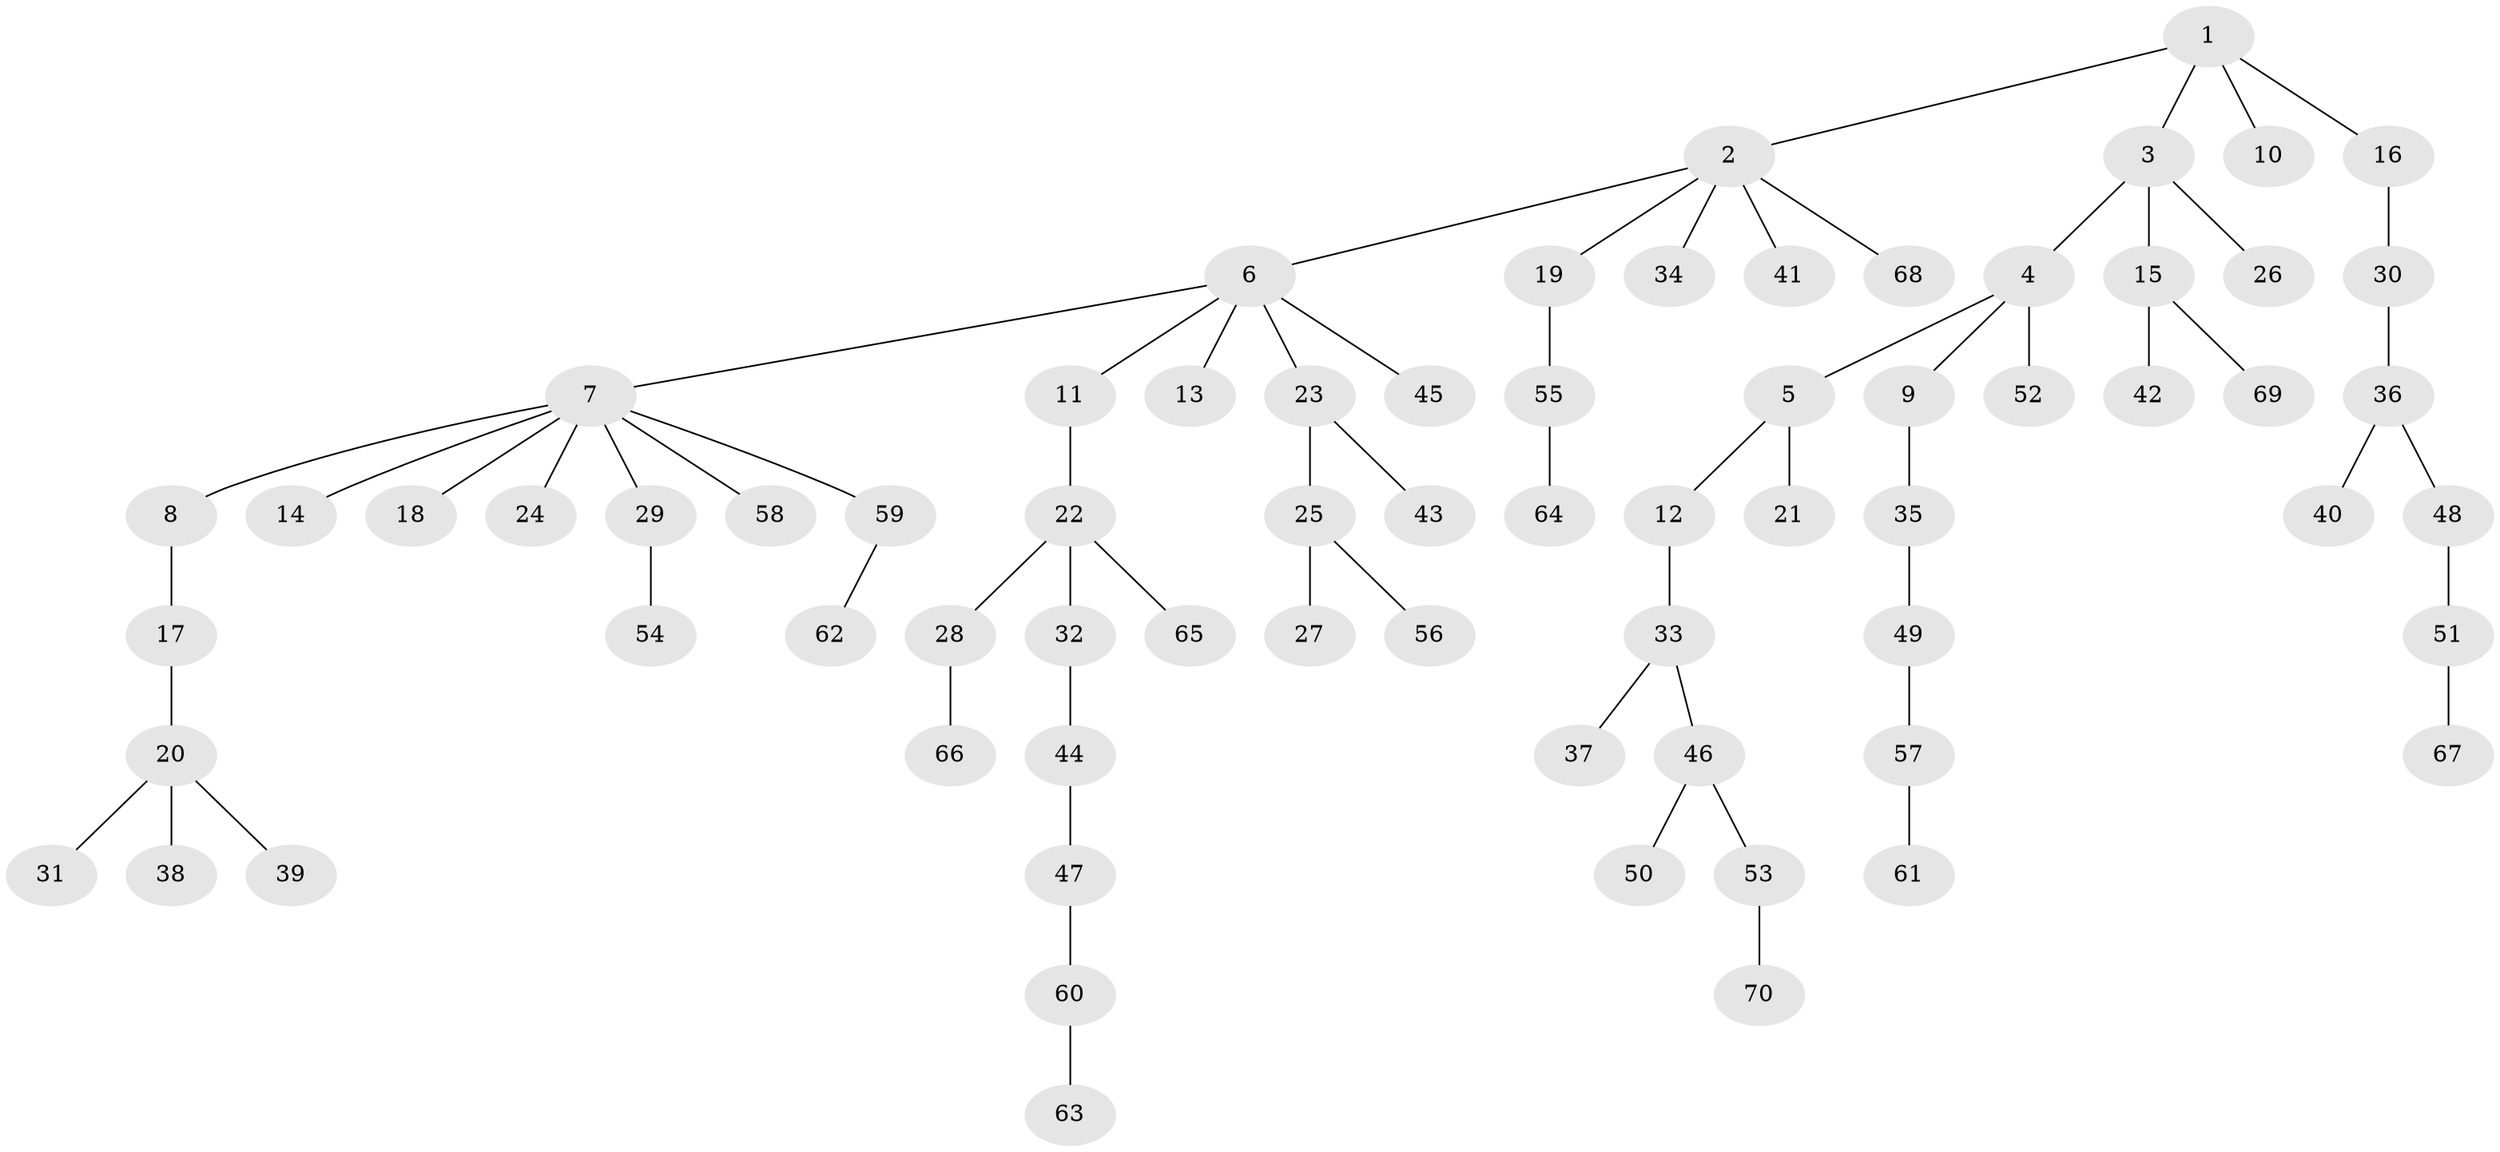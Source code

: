 // original degree distribution, {5: 0.03, 7: 0.02, 4: 0.06, 9: 0.01, 2: 0.28, 1: 0.5, 3: 0.1}
// Generated by graph-tools (version 1.1) at 2025/51/03/04/25 22:51:31]
// undirected, 70 vertices, 69 edges
graph export_dot {
  node [color=gray90,style=filled];
  1;
  2;
  3;
  4;
  5;
  6;
  7;
  8;
  9;
  10;
  11;
  12;
  13;
  14;
  15;
  16;
  17;
  18;
  19;
  20;
  21;
  22;
  23;
  24;
  25;
  26;
  27;
  28;
  29;
  30;
  31;
  32;
  33;
  34;
  35;
  36;
  37;
  38;
  39;
  40;
  41;
  42;
  43;
  44;
  45;
  46;
  47;
  48;
  49;
  50;
  51;
  52;
  53;
  54;
  55;
  56;
  57;
  58;
  59;
  60;
  61;
  62;
  63;
  64;
  65;
  66;
  67;
  68;
  69;
  70;
  1 -- 2 [weight=1.0];
  1 -- 3 [weight=1.0];
  1 -- 10 [weight=1.0];
  1 -- 16 [weight=1.0];
  2 -- 6 [weight=1.0];
  2 -- 19 [weight=1.0];
  2 -- 34 [weight=1.0];
  2 -- 41 [weight=1.0];
  2 -- 68 [weight=1.0];
  3 -- 4 [weight=1.0];
  3 -- 15 [weight=1.0];
  3 -- 26 [weight=1.0];
  4 -- 5 [weight=1.0];
  4 -- 9 [weight=1.0];
  4 -- 52 [weight=1.0];
  5 -- 12 [weight=1.0];
  5 -- 21 [weight=1.0];
  6 -- 7 [weight=1.0];
  6 -- 11 [weight=1.0];
  6 -- 13 [weight=1.0];
  6 -- 23 [weight=1.0];
  6 -- 45 [weight=1.0];
  7 -- 8 [weight=1.0];
  7 -- 14 [weight=1.0];
  7 -- 18 [weight=1.0];
  7 -- 24 [weight=1.0];
  7 -- 29 [weight=1.0];
  7 -- 58 [weight=1.0];
  7 -- 59 [weight=1.0];
  8 -- 17 [weight=1.0];
  9 -- 35 [weight=1.0];
  11 -- 22 [weight=1.0];
  12 -- 33 [weight=1.0];
  15 -- 42 [weight=1.0];
  15 -- 69 [weight=1.0];
  16 -- 30 [weight=1.0];
  17 -- 20 [weight=1.0];
  19 -- 55 [weight=1.0];
  20 -- 31 [weight=1.0];
  20 -- 38 [weight=1.0];
  20 -- 39 [weight=1.0];
  22 -- 28 [weight=1.0];
  22 -- 32 [weight=1.0];
  22 -- 65 [weight=1.0];
  23 -- 25 [weight=1.0];
  23 -- 43 [weight=1.0];
  25 -- 27 [weight=1.0];
  25 -- 56 [weight=1.0];
  28 -- 66 [weight=1.0];
  29 -- 54 [weight=1.0];
  30 -- 36 [weight=1.0];
  32 -- 44 [weight=1.0];
  33 -- 37 [weight=1.0];
  33 -- 46 [weight=1.0];
  35 -- 49 [weight=1.0];
  36 -- 40 [weight=1.0];
  36 -- 48 [weight=1.0];
  44 -- 47 [weight=1.0];
  46 -- 50 [weight=1.0];
  46 -- 53 [weight=1.0];
  47 -- 60 [weight=1.0];
  48 -- 51 [weight=1.0];
  49 -- 57 [weight=1.0];
  51 -- 67 [weight=1.0];
  53 -- 70 [weight=1.0];
  55 -- 64 [weight=1.0];
  57 -- 61 [weight=1.0];
  59 -- 62 [weight=1.0];
  60 -- 63 [weight=1.0];
}
